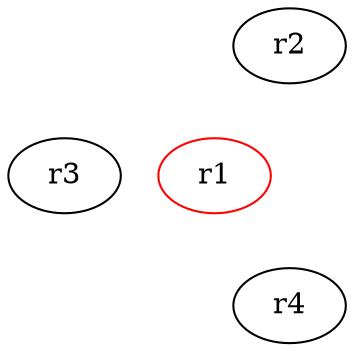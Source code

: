 graph G {
	graph [layout=twopi]
	r1 [color="red"]
	{r1} -- {r2} [label="2", style=invis]
	{r1} -- {r3} [label="4", style=invis]
	{r1} -- {r4} [label="3", style=invis]
	{r2} -- {r3} [label="3", style=invis]
	{r2} -- {r4} [label="2", style=invis]
	{r3} -- {r4} [label="1", style=invis]
}
